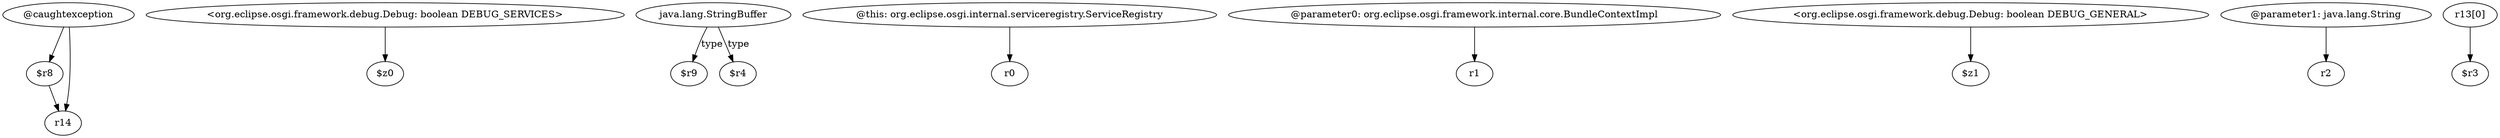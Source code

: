 digraph g {
0[label="$r8"]
1[label="r14"]
0->1[label=""]
2[label="<org.eclipse.osgi.framework.debug.Debug: boolean DEBUG_SERVICES>"]
3[label="$z0"]
2->3[label=""]
4[label="java.lang.StringBuffer"]
5[label="$r9"]
4->5[label="type"]
6[label="@caughtexception"]
6->1[label=""]
7[label="$r4"]
4->7[label="type"]
8[label="@this: org.eclipse.osgi.internal.serviceregistry.ServiceRegistry"]
9[label="r0"]
8->9[label=""]
10[label="@parameter0: org.eclipse.osgi.framework.internal.core.BundleContextImpl"]
11[label="r1"]
10->11[label=""]
12[label="<org.eclipse.osgi.framework.debug.Debug: boolean DEBUG_GENERAL>"]
13[label="$z1"]
12->13[label=""]
6->0[label=""]
14[label="@parameter1: java.lang.String"]
15[label="r2"]
14->15[label=""]
16[label="r13[0]"]
17[label="$r3"]
16->17[label=""]
}